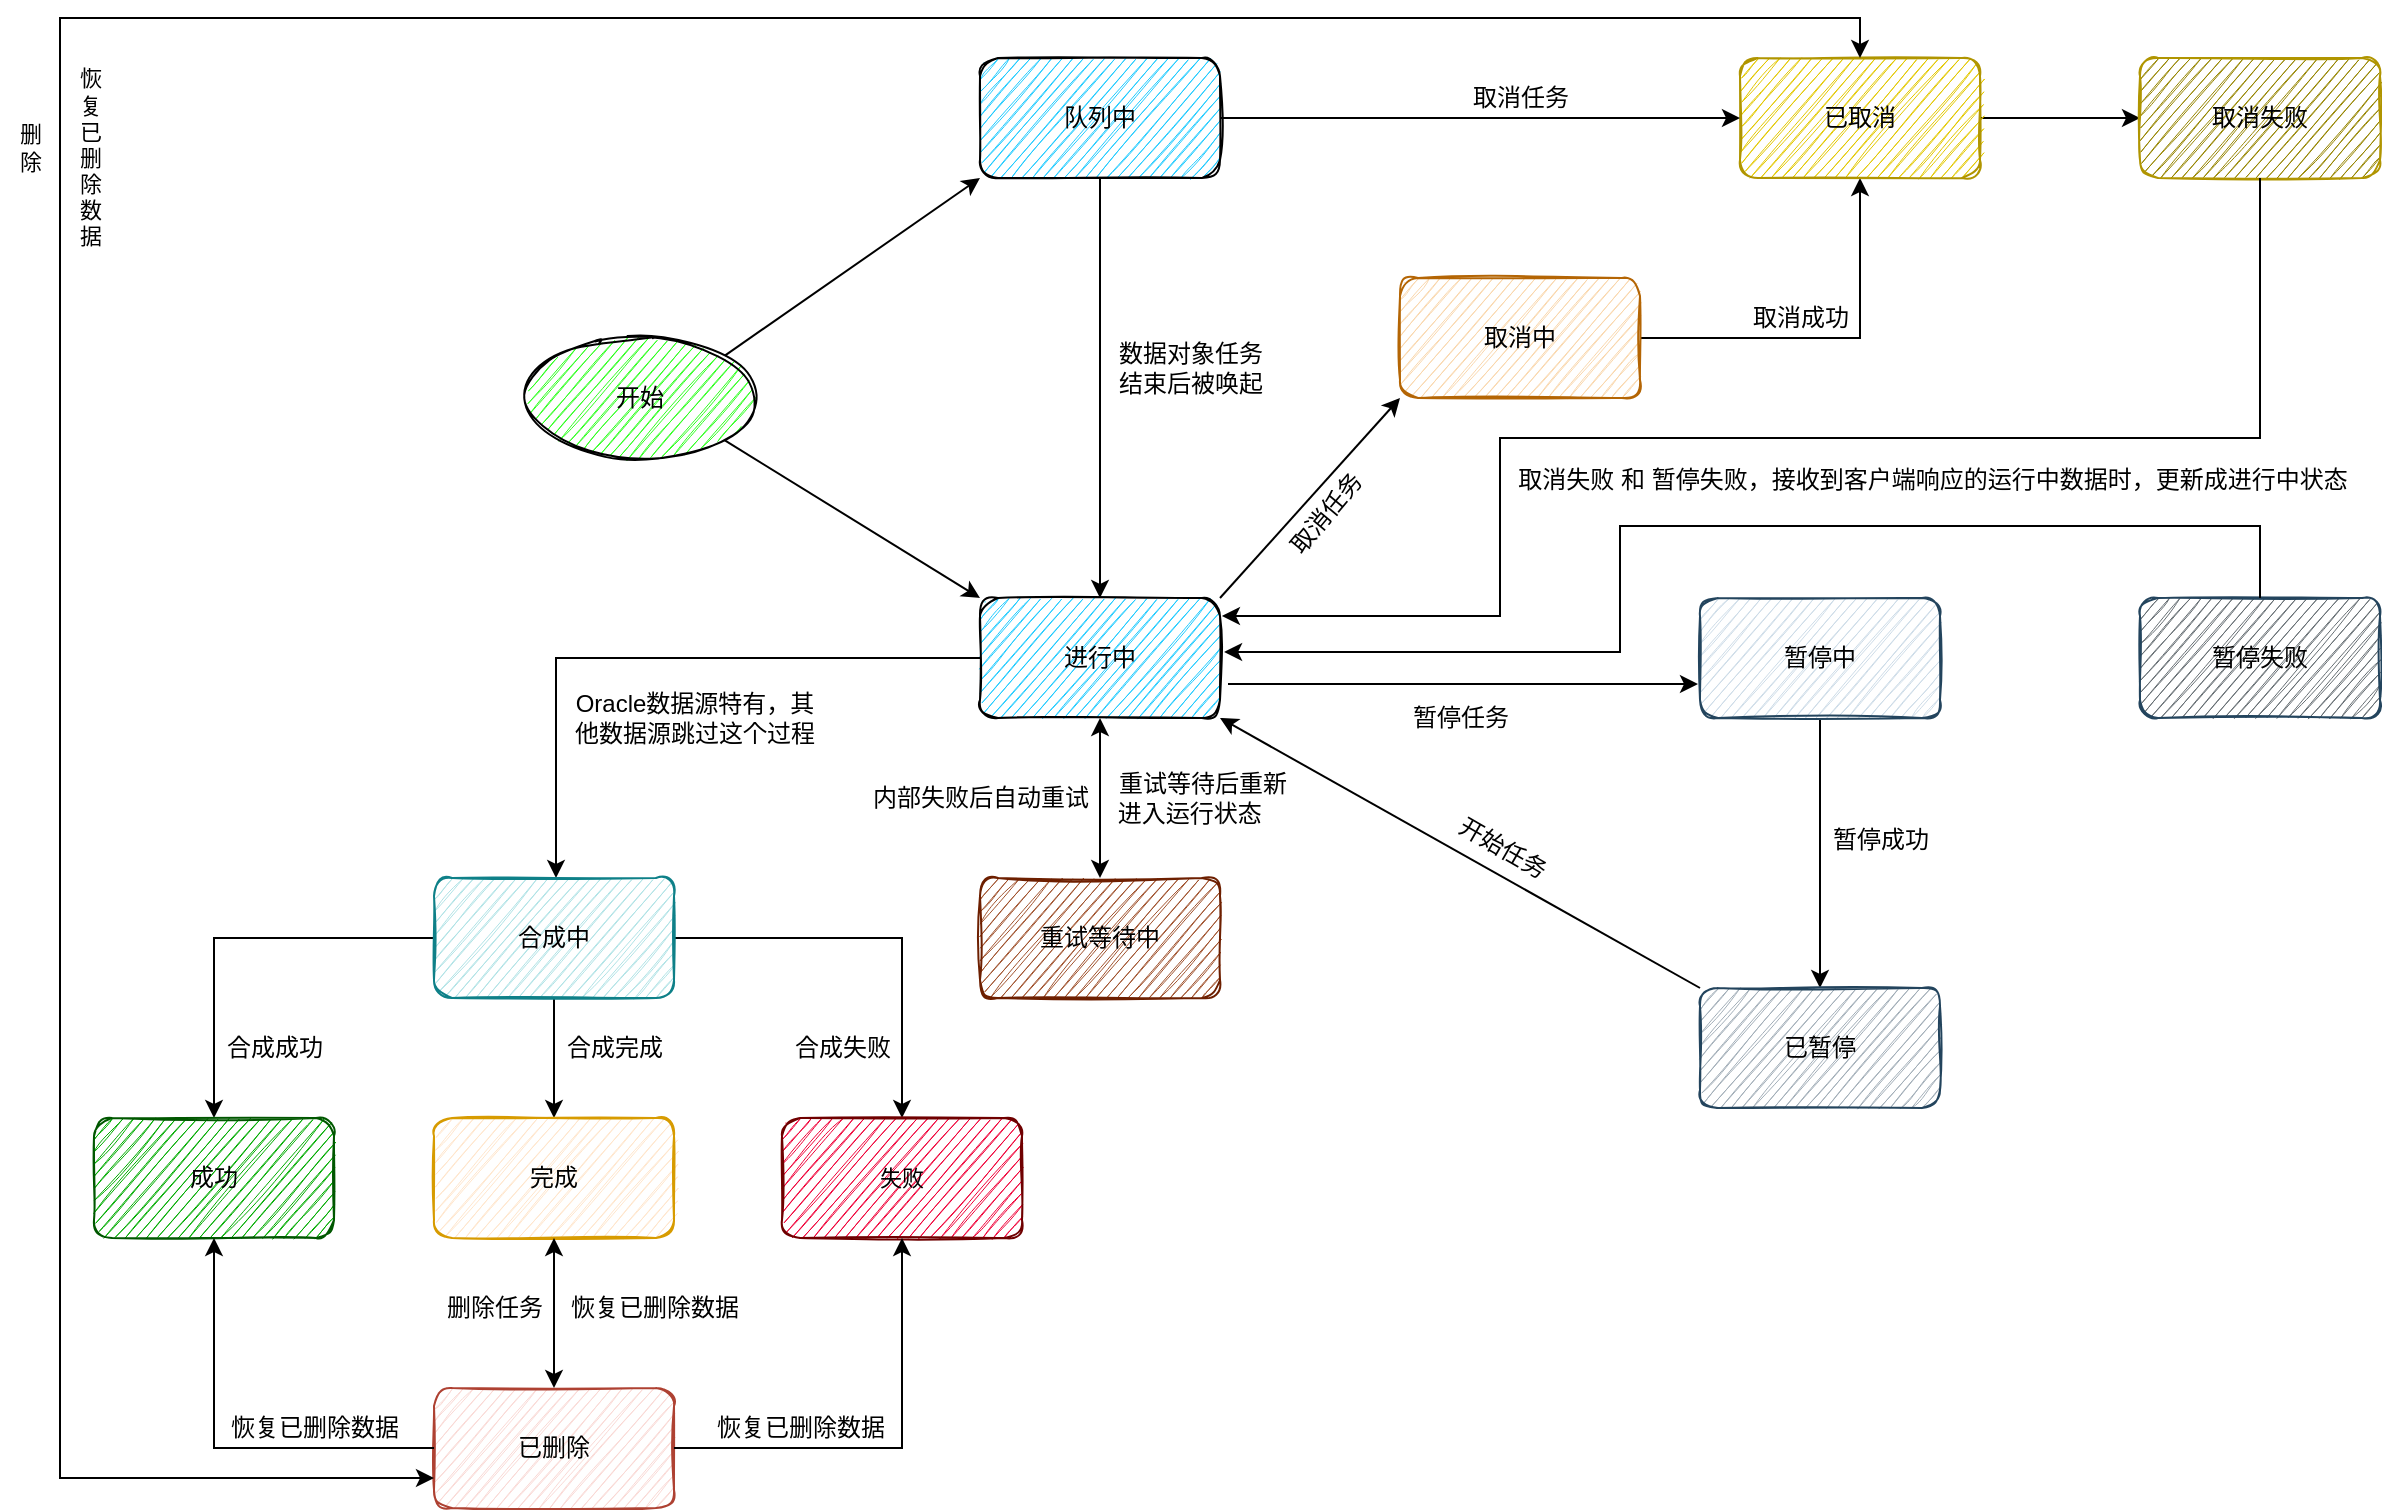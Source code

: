 <mxfile version="16.4.5" type="github">
  <diagram id="qINzFhqbTE6yxvJxC4iN" name="Page-1">
    <mxGraphModel dx="2249" dy="762" grid="1" gridSize="10" guides="1" tooltips="1" connect="1" arrows="1" fold="1" page="1" pageScale="1" pageWidth="827" pageHeight="1169" math="0" shadow="0">
      <root>
        <mxCell id="0" />
        <mxCell id="1" parent="0" />
        <mxCell id="IOZMn-XIOWkaTDg5bGpa-5" value="队列中" style="rounded=1;whiteSpace=wrap;html=1;sketch=1;fillColor=#1FCBFF;" parent="1" vertex="1">
          <mxGeometry x="180" y="90" width="120" height="60" as="geometry" />
        </mxCell>
        <mxCell id="IOZMn-XIOWkaTDg5bGpa-32" value="" style="edgeStyle=orthogonalEdgeStyle;rounded=0;orthogonalLoop=1;jettySize=auto;html=1;exitX=0;exitY=0.5;exitDx=0;exitDy=0;" parent="1" source="IOZMn-XIOWkaTDg5bGpa-6" target="IOZMn-XIOWkaTDg5bGpa-31" edge="1">
          <mxGeometry relative="1" as="geometry">
            <mxPoint x="33" y="410" as="sourcePoint" />
            <Array as="points">
              <mxPoint x="-32" y="390" />
            </Array>
          </mxGeometry>
        </mxCell>
        <mxCell id="IOZMn-XIOWkaTDg5bGpa-6" value="进行中" style="rounded=1;whiteSpace=wrap;html=1;sketch=1;fillColor=#1FCBFF;" parent="1" vertex="1">
          <mxGeometry x="180" y="360" width="120" height="60" as="geometry" />
        </mxCell>
        <mxCell id="IOZMn-XIOWkaTDg5bGpa-16" value="开始" style="ellipse;whiteSpace=wrap;html=1;rounded=1;sketch=1;fillColor=#2EFF1F;" parent="1" vertex="1">
          <mxGeometry x="-50" y="230" width="120" height="60" as="geometry" />
        </mxCell>
        <mxCell id="IOZMn-XIOWkaTDg5bGpa-20" value="" style="endArrow=classic;html=1;rounded=0;entryX=0;entryY=1;entryDx=0;entryDy=0;exitX=1;exitY=0;exitDx=0;exitDy=0;" parent="1" source="IOZMn-XIOWkaTDg5bGpa-16" target="IOZMn-XIOWkaTDg5bGpa-5" edge="1">
          <mxGeometry width="50" height="50" relative="1" as="geometry">
            <mxPoint x="130" y="230" as="sourcePoint" />
            <mxPoint x="180" y="180" as="targetPoint" />
          </mxGeometry>
        </mxCell>
        <mxCell id="IOZMn-XIOWkaTDg5bGpa-21" value="" style="endArrow=classic;html=1;rounded=0;exitX=1;exitY=1;exitDx=0;exitDy=0;entryX=0;entryY=0;entryDx=0;entryDy=0;" parent="1" source="IOZMn-XIOWkaTDg5bGpa-16" target="IOZMn-XIOWkaTDg5bGpa-6" edge="1">
          <mxGeometry width="50" height="50" relative="1" as="geometry">
            <mxPoint x="130" y="340" as="sourcePoint" />
            <mxPoint x="180" y="290" as="targetPoint" />
          </mxGeometry>
        </mxCell>
        <mxCell id="IOZMn-XIOWkaTDg5bGpa-28" value="" style="endArrow=classic;html=1;rounded=0;exitX=0.5;exitY=1;exitDx=0;exitDy=0;entryX=0.5;entryY=0;entryDx=0;entryDy=0;" parent="1" source="IOZMn-XIOWkaTDg5bGpa-5" target="IOZMn-XIOWkaTDg5bGpa-6" edge="1">
          <mxGeometry width="50" height="50" relative="1" as="geometry">
            <mxPoint x="270" y="420" as="sourcePoint" />
            <mxPoint x="330" y="370" as="targetPoint" />
          </mxGeometry>
        </mxCell>
        <mxCell id="IOZMn-XIOWkaTDg5bGpa-46" value="" style="edgeStyle=orthogonalEdgeStyle;rounded=0;orthogonalLoop=1;jettySize=auto;html=1;" parent="1" source="IOZMn-XIOWkaTDg5bGpa-31" target="IOZMn-XIOWkaTDg5bGpa-45" edge="1">
          <mxGeometry relative="1" as="geometry" />
        </mxCell>
        <mxCell id="IOZMn-XIOWkaTDg5bGpa-48" value="" style="edgeStyle=orthogonalEdgeStyle;rounded=0;orthogonalLoop=1;jettySize=auto;html=1;" parent="1" source="IOZMn-XIOWkaTDg5bGpa-31" target="IOZMn-XIOWkaTDg5bGpa-47" edge="1">
          <mxGeometry relative="1" as="geometry" />
        </mxCell>
        <mxCell id="IOZMn-XIOWkaTDg5bGpa-50" value="" style="edgeStyle=orthogonalEdgeStyle;rounded=0;orthogonalLoop=1;jettySize=auto;html=1;" parent="1" source="IOZMn-XIOWkaTDg5bGpa-31" target="IOZMn-XIOWkaTDg5bGpa-49" edge="1">
          <mxGeometry relative="1" as="geometry" />
        </mxCell>
        <mxCell id="IOZMn-XIOWkaTDg5bGpa-31" value="合成中" style="whiteSpace=wrap;html=1;fillColor=#b0e3e6;rounded=1;sketch=1;strokeColor=#0e8088;" parent="1" vertex="1">
          <mxGeometry x="-93" y="500" width="120" height="60" as="geometry" />
        </mxCell>
        <mxCell id="IOZMn-XIOWkaTDg5bGpa-39" value="" style="edgeStyle=orthogonalEdgeStyle;rounded=0;orthogonalLoop=1;jettySize=auto;html=1;" parent="1" source="IOZMn-XIOWkaTDg5bGpa-33" target="IOZMn-XIOWkaTDg5bGpa-38" edge="1">
          <mxGeometry relative="1" as="geometry" />
        </mxCell>
        <mxCell id="IOZMn-XIOWkaTDg5bGpa-33" value="取消中" style="whiteSpace=wrap;html=1;fillColor=#fad7ac;rounded=1;sketch=1;strokeColor=#b46504;" parent="1" vertex="1">
          <mxGeometry x="390" y="200" width="120" height="60" as="geometry" />
        </mxCell>
        <mxCell id="IOZMn-XIOWkaTDg5bGpa-35" value="取消任务" style="text;html=1;align=center;verticalAlign=middle;resizable=0;points=[];autosize=1;strokeColor=none;fillColor=none;" parent="1" vertex="1">
          <mxGeometry x="420" y="100" width="60" height="20" as="geometry" />
        </mxCell>
        <mxCell id="IOZMn-XIOWkaTDg5bGpa-36" value="" style="endArrow=classic;html=1;rounded=0;exitX=1;exitY=0;exitDx=0;exitDy=0;" parent="1" source="IOZMn-XIOWkaTDg5bGpa-6" edge="1">
          <mxGeometry width="50" height="50" relative="1" as="geometry">
            <mxPoint x="270" y="410" as="sourcePoint" />
            <mxPoint x="390" y="260" as="targetPoint" />
          </mxGeometry>
        </mxCell>
        <mxCell id="IOZMn-XIOWkaTDg5bGpa-37" value="取消任务" style="text;html=1;align=center;verticalAlign=middle;resizable=0;points=[];autosize=1;strokeColor=none;fillColor=none;rotation=-50;" parent="1" vertex="1">
          <mxGeometry x="323" y="308" width="60" height="20" as="geometry" />
        </mxCell>
        <mxCell id="IOZMn-XIOWkaTDg5bGpa-103" value="" style="edgeStyle=orthogonalEdgeStyle;rounded=0;orthogonalLoop=1;jettySize=auto;html=1;fontColor=#000000;" parent="1" source="IOZMn-XIOWkaTDg5bGpa-38" target="IOZMn-XIOWkaTDg5bGpa-102" edge="1">
          <mxGeometry relative="1" as="geometry" />
        </mxCell>
        <mxCell id="IOZMn-XIOWkaTDg5bGpa-38" value="已取消" style="whiteSpace=wrap;html=1;fillColor=#e3c800;strokeColor=#B09500;fontColor=#000000;rounded=1;sketch=1;" parent="1" vertex="1">
          <mxGeometry x="560" y="90" width="120" height="60" as="geometry" />
        </mxCell>
        <mxCell id="IOZMn-XIOWkaTDg5bGpa-40" value="取消成功" style="text;html=1;align=center;verticalAlign=middle;resizable=0;points=[];autosize=1;strokeColor=none;fillColor=none;" parent="1" vertex="1">
          <mxGeometry x="560" y="210" width="60" height="20" as="geometry" />
        </mxCell>
        <mxCell id="IOZMn-XIOWkaTDg5bGpa-41" value="&lt;span&gt;数据对象任务&lt;br&gt;结束后被唤起&lt;/span&gt;" style="text;html=1;align=center;verticalAlign=middle;resizable=0;points=[];autosize=1;strokeColor=none;fillColor=none;" parent="1" vertex="1">
          <mxGeometry x="240" y="230" width="90" height="30" as="geometry" />
        </mxCell>
        <mxCell id="IOZMn-XIOWkaTDg5bGpa-43" value="" style="endArrow=classic;html=1;rounded=0;entryX=0;entryY=0.5;entryDx=0;entryDy=0;exitX=1;exitY=0.5;exitDx=0;exitDy=0;" parent="1" source="IOZMn-XIOWkaTDg5bGpa-5" target="IOZMn-XIOWkaTDg5bGpa-38" edge="1">
          <mxGeometry width="50" height="50" relative="1" as="geometry">
            <mxPoint x="270" y="400" as="sourcePoint" />
            <mxPoint x="320" y="350" as="targetPoint" />
          </mxGeometry>
        </mxCell>
        <mxCell id="IOZMn-XIOWkaTDg5bGpa-44" value="Oracle数据源特有，其&lt;br&gt;他数据源跳过这个过程" style="text;html=1;align=center;verticalAlign=middle;resizable=0;points=[];autosize=1;strokeColor=none;fillColor=none;" parent="1" vertex="1">
          <mxGeometry x="-33" y="405" width="140" height="30" as="geometry" />
        </mxCell>
        <mxCell id="IOZMn-XIOWkaTDg5bGpa-45" value="&lt;font color=&quot;#000000&quot;&gt;成功&lt;/font&gt;" style="whiteSpace=wrap;html=1;fillColor=#00AB00;rounded=1;sketch=1;strokeColor=#005700;fontColor=#ffffff;" parent="1" vertex="1">
          <mxGeometry x="-263" y="620" width="120" height="60" as="geometry" />
        </mxCell>
        <mxCell id="IOZMn-XIOWkaTDg5bGpa-47" value="&lt;span&gt;	&lt;/span&gt;完成" style="whiteSpace=wrap;html=1;fillColor=#ffe6cc;rounded=1;sketch=1;strokeColor=#d79b00;" parent="1" vertex="1">
          <mxGeometry x="-93" y="620" width="120" height="60" as="geometry" />
        </mxCell>
        <mxCell id="IOZMn-XIOWkaTDg5bGpa-49" value="&lt;font color=&quot;#000000&quot; style=&quot;font-size: 11px&quot;&gt;失败&lt;/font&gt;" style="whiteSpace=wrap;html=1;fillColor=#F00037;rounded=1;sketch=1;fontColor=#ffffff;strokeColor=#6F0000;" parent="1" vertex="1">
          <mxGeometry x="81" y="620" width="120" height="60" as="geometry" />
        </mxCell>
        <mxCell id="IOZMn-XIOWkaTDg5bGpa-55" value="" style="edgeStyle=orthogonalEdgeStyle;rounded=0;orthogonalLoop=1;jettySize=auto;html=1;fontColor=#000000;" parent="1" source="IOZMn-XIOWkaTDg5bGpa-51" target="IOZMn-XIOWkaTDg5bGpa-54" edge="1">
          <mxGeometry relative="1" as="geometry" />
        </mxCell>
        <mxCell id="IOZMn-XIOWkaTDg5bGpa-51" value="&lt;span&gt;	&lt;/span&gt;暂停中" style="rounded=1;whiteSpace=wrap;html=1;sketch=1;fillColor=#CDDCE8;strokeColor=#23445d;" parent="1" vertex="1">
          <mxGeometry x="540" y="360" width="120" height="60" as="geometry" />
        </mxCell>
        <mxCell id="IOZMn-XIOWkaTDg5bGpa-54" value="已暂停" style="rounded=1;whiteSpace=wrap;html=1;sketch=1;fillColor=#A2AEB8;strokeColor=#23445d;gradientColor=none;" parent="1" vertex="1">
          <mxGeometry x="540" y="555" width="120" height="60" as="geometry" />
        </mxCell>
        <mxCell id="IOZMn-XIOWkaTDg5bGpa-61" value="" style="endArrow=classic;html=1;rounded=0;fontColor=#000000;entryX=0;entryY=0.717;entryDx=0;entryDy=0;entryPerimeter=0;" parent="1" edge="1">
          <mxGeometry width="50" height="50" relative="1" as="geometry">
            <mxPoint x="304" y="403" as="sourcePoint" />
            <mxPoint x="539" y="403.02" as="targetPoint" />
          </mxGeometry>
        </mxCell>
        <mxCell id="IOZMn-XIOWkaTDg5bGpa-62" value="" style="endArrow=classic;html=1;rounded=0;fontColor=#000000;entryX=1;entryY=1;entryDx=0;entryDy=0;exitX=0;exitY=0;exitDx=0;exitDy=0;" parent="1" source="IOZMn-XIOWkaTDg5bGpa-54" target="IOZMn-XIOWkaTDg5bGpa-6" edge="1">
          <mxGeometry width="50" height="50" relative="1" as="geometry">
            <mxPoint x="270" y="570" as="sourcePoint" />
            <mxPoint x="320" y="520" as="targetPoint" />
          </mxGeometry>
        </mxCell>
        <mxCell id="IOZMn-XIOWkaTDg5bGpa-65" value="暂停成功" style="text;html=1;align=center;verticalAlign=middle;resizable=0;points=[];autosize=1;strokeColor=none;fillColor=none;fontColor=#000000;" parent="1" vertex="1">
          <mxGeometry x="600" y="471" width="60" height="20" as="geometry" />
        </mxCell>
        <mxCell id="IOZMn-XIOWkaTDg5bGpa-66" value="开始任务" style="text;html=1;align=center;verticalAlign=middle;resizable=0;points=[];autosize=1;strokeColor=none;fillColor=none;fontColor=#000000;rotation=30;" parent="1" vertex="1">
          <mxGeometry x="411" y="475" width="60" height="20" as="geometry" />
        </mxCell>
        <mxCell id="IOZMn-XIOWkaTDg5bGpa-67" value="已删除" style="whiteSpace=wrap;html=1;fillColor=#fad9d5;rounded=1;sketch=1;strokeColor=#ae4132;" parent="1" vertex="1">
          <mxGeometry x="-93" y="755" width="120" height="60" as="geometry" />
        </mxCell>
        <mxCell id="IOZMn-XIOWkaTDg5bGpa-69" value="" style="endArrow=classic;html=1;rounded=0;fontColor=#000000;exitX=1;exitY=0.5;exitDx=0;exitDy=0;entryX=0.5;entryY=1;entryDx=0;entryDy=0;" parent="1" source="IOZMn-XIOWkaTDg5bGpa-67" target="IOZMn-XIOWkaTDg5bGpa-49" edge="1">
          <mxGeometry width="50" height="50" relative="1" as="geometry">
            <mxPoint x="87" y="840" as="sourcePoint" />
            <mxPoint x="147" y="798" as="targetPoint" />
            <Array as="points">
              <mxPoint x="141" y="785" />
            </Array>
          </mxGeometry>
        </mxCell>
        <mxCell id="IOZMn-XIOWkaTDg5bGpa-70" value="" style="endArrow=classic;html=1;rounded=0;fontColor=#000000;entryX=0.5;entryY=1;entryDx=0;entryDy=0;exitX=0;exitY=0.5;exitDx=0;exitDy=0;" parent="1" source="IOZMn-XIOWkaTDg5bGpa-67" target="IOZMn-XIOWkaTDg5bGpa-45" edge="1">
          <mxGeometry width="50" height="50" relative="1" as="geometry">
            <mxPoint x="-203" y="780" as="sourcePoint" />
            <mxPoint x="-173" y="690" as="targetPoint" />
            <Array as="points">
              <mxPoint x="-203" y="785" />
            </Array>
          </mxGeometry>
        </mxCell>
        <mxCell id="IOZMn-XIOWkaTDg5bGpa-71" value="恢复已删除数据" style="text;html=1;align=center;verticalAlign=middle;resizable=0;points=[];autosize=1;strokeColor=none;fillColor=none;fontColor=#000000;" parent="1" vertex="1">
          <mxGeometry x="40" y="765" width="100" height="20" as="geometry" />
        </mxCell>
        <mxCell id="IOZMn-XIOWkaTDg5bGpa-72" value="恢复已删除数据" style="text;html=1;align=center;verticalAlign=middle;resizable=0;points=[];autosize=1;strokeColor=none;fillColor=none;fontColor=#000000;" parent="1" vertex="1">
          <mxGeometry x="-203" y="765" width="100" height="20" as="geometry" />
        </mxCell>
        <mxCell id="IOZMn-XIOWkaTDg5bGpa-73" value="" style="endArrow=classic;startArrow=classic;html=1;rounded=0;fontColor=#000000;entryX=0.5;entryY=1;entryDx=0;entryDy=0;exitX=0.5;exitY=0;exitDx=0;exitDy=0;" parent="1" source="IOZMn-XIOWkaTDg5bGpa-67" target="IOZMn-XIOWkaTDg5bGpa-47" edge="1">
          <mxGeometry width="50" height="50" relative="1" as="geometry">
            <mxPoint x="-53" y="750" as="sourcePoint" />
            <mxPoint x="-3" y="700" as="targetPoint" />
          </mxGeometry>
        </mxCell>
        <mxCell id="IOZMn-XIOWkaTDg5bGpa-74" value="删除任务" style="text;html=1;align=center;verticalAlign=middle;resizable=0;points=[];autosize=1;strokeColor=none;fillColor=none;fontColor=#000000;" parent="1" vertex="1">
          <mxGeometry x="-93" y="705" width="60" height="20" as="geometry" />
        </mxCell>
        <mxCell id="IOZMn-XIOWkaTDg5bGpa-75" value="恢复已删除数据" style="text;html=1;align=center;verticalAlign=middle;resizable=0;points=[];autosize=1;strokeColor=none;fillColor=none;fontColor=#000000;" parent="1" vertex="1">
          <mxGeometry x="-33" y="705" width="100" height="20" as="geometry" />
        </mxCell>
        <mxCell id="IOZMn-XIOWkaTDg5bGpa-79" value="暂停任务" style="text;html=1;align=center;verticalAlign=middle;resizable=0;points=[];autosize=1;strokeColor=none;fillColor=none;fontColor=#000000;rotation=0;" parent="1" vertex="1">
          <mxGeometry x="390" y="410" width="60" height="20" as="geometry" />
        </mxCell>
        <mxCell id="IOZMn-XIOWkaTDg5bGpa-81" value="合成失败" style="text;html=1;align=center;verticalAlign=middle;resizable=0;points=[];autosize=1;strokeColor=none;fillColor=none;fontColor=#000000;" parent="1" vertex="1">
          <mxGeometry x="81" y="575" width="60" height="20" as="geometry" />
        </mxCell>
        <mxCell id="IOZMn-XIOWkaTDg5bGpa-83" value="合成成功" style="text;html=1;align=center;verticalAlign=middle;resizable=0;points=[];autosize=1;strokeColor=none;fillColor=none;fontColor=#000000;" parent="1" vertex="1">
          <mxGeometry x="-203" y="575" width="60" height="20" as="geometry" />
        </mxCell>
        <mxCell id="IOZMn-XIOWkaTDg5bGpa-84" value="合成完成" style="text;html=1;align=center;verticalAlign=middle;resizable=0;points=[];autosize=1;strokeColor=none;fillColor=none;fontColor=#000000;" parent="1" vertex="1">
          <mxGeometry x="-33" y="575" width="60" height="20" as="geometry" />
        </mxCell>
        <mxCell id="IOZMn-XIOWkaTDg5bGpa-87" value="&lt;font color=&quot;#000000&quot;&gt;重试等待中&lt;/font&gt;" style="rounded=1;whiteSpace=wrap;html=1;sketch=1;fillColor=#a0522d;fontColor=#ffffff;strokeColor=#6D1F00;" parent="1" vertex="1">
          <mxGeometry x="180" y="500" width="120" height="60" as="geometry" />
        </mxCell>
        <mxCell id="IOZMn-XIOWkaTDg5bGpa-92" value="" style="endArrow=classic;startArrow=classic;html=1;rounded=0;fontColor=#000000;entryX=0.5;entryY=1;entryDx=0;entryDy=0;exitX=0.5;exitY=0;exitDx=0;exitDy=0;" parent="1" source="IOZMn-XIOWkaTDg5bGpa-87" target="IOZMn-XIOWkaTDg5bGpa-6" edge="1">
          <mxGeometry width="50" height="50" relative="1" as="geometry">
            <mxPoint x="220" y="480" as="sourcePoint" />
            <mxPoint x="270" y="430" as="targetPoint" />
          </mxGeometry>
        </mxCell>
        <mxCell id="IOZMn-XIOWkaTDg5bGpa-93" value="内部失败后自动重试" style="text;html=1;align=center;verticalAlign=middle;resizable=0;points=[];autosize=1;strokeColor=none;fillColor=none;fontColor=#000000;" parent="1" vertex="1">
          <mxGeometry x="120" y="450" width="120" height="20" as="geometry" />
        </mxCell>
        <mxCell id="IOZMn-XIOWkaTDg5bGpa-94" value="重试等待后重新&lt;br&gt;进入运行状态&amp;nbsp; &amp;nbsp;&amp;nbsp;" style="text;html=1;align=center;verticalAlign=middle;resizable=0;points=[];autosize=1;strokeColor=none;fillColor=none;fontColor=#000000;" parent="1" vertex="1">
          <mxGeometry x="241" y="445" width="100" height="30" as="geometry" />
        </mxCell>
        <mxCell id="IOZMn-XIOWkaTDg5bGpa-95" value="暂停失败" style="rounded=1;whiteSpace=wrap;html=1;sketch=1;fillColor=#666E73;strokeColor=#23445d;" parent="1" vertex="1">
          <mxGeometry x="760" y="360" width="120" height="60" as="geometry" />
        </mxCell>
        <mxCell id="IOZMn-XIOWkaTDg5bGpa-102" value="取消失败" style="whiteSpace=wrap;html=1;fillColor=#968500;strokeColor=#B09500;fontColor=#000000;rounded=1;sketch=1;" parent="1" vertex="1">
          <mxGeometry x="760" y="90" width="120" height="60" as="geometry" />
        </mxCell>
        <mxCell id="IOZMn-XIOWkaTDg5bGpa-104" value="" style="endArrow=classic;html=1;rounded=0;fontColor=#000000;exitX=0.5;exitY=1;exitDx=0;exitDy=0;entryX=1.008;entryY=0.15;entryDx=0;entryDy=0;entryPerimeter=0;" parent="1" source="IOZMn-XIOWkaTDg5bGpa-102" target="IOZMn-XIOWkaTDg5bGpa-6" edge="1">
          <mxGeometry width="50" height="50" relative="1" as="geometry">
            <mxPoint x="270" y="390" as="sourcePoint" />
            <mxPoint x="410" y="360" as="targetPoint" />
            <Array as="points">
              <mxPoint x="820" y="280" />
              <mxPoint x="440" y="280" />
              <mxPoint x="440" y="369" />
            </Array>
          </mxGeometry>
        </mxCell>
        <mxCell id="IOZMn-XIOWkaTDg5bGpa-105" value="" style="endArrow=classic;html=1;rounded=0;fontColor=#000000;exitX=0.5;exitY=0;exitDx=0;exitDy=0;entryX=1.017;entryY=0.383;entryDx=0;entryDy=0;entryPerimeter=0;" parent="1" source="IOZMn-XIOWkaTDg5bGpa-95" edge="1">
          <mxGeometry width="50" height="50" relative="1" as="geometry">
            <mxPoint x="828.04" y="364" as="sourcePoint" />
            <mxPoint x="302.04" y="386.98" as="targetPoint" />
            <Array as="points">
              <mxPoint x="820" y="324" />
              <mxPoint x="560" y="324" />
              <mxPoint x="500" y="324" />
              <mxPoint x="500" y="387" />
            </Array>
          </mxGeometry>
        </mxCell>
        <mxCell id="IOZMn-XIOWkaTDg5bGpa-106" value="取消失败 和 暂停失败，接收到客户端响应的运行中数据时，更新成进行中状态" style="text;html=1;align=center;verticalAlign=middle;resizable=0;points=[];autosize=1;strokeColor=none;fillColor=none;fontColor=#000000;" parent="1" vertex="1">
          <mxGeometry x="441" y="291" width="430" height="20" as="geometry" />
        </mxCell>
        <mxCell id="9bKIB16dmIjozaFGU-jZ-5" value="" style="endArrow=classic;startArrow=classic;html=1;rounded=0;fontSize=11;fontColor=#CC0066;entryX=0.5;entryY=0;entryDx=0;entryDy=0;exitX=0;exitY=0.75;exitDx=0;exitDy=0;" edge="1" parent="1" source="IOZMn-XIOWkaTDg5bGpa-67" target="IOZMn-XIOWkaTDg5bGpa-38">
          <mxGeometry width="50" height="50" relative="1" as="geometry">
            <mxPoint x="-250" y="800" as="sourcePoint" />
            <mxPoint x="620" y="60" as="targetPoint" />
            <Array as="points">
              <mxPoint x="-280" y="800" />
              <mxPoint x="-280" y="70" />
              <mxPoint x="620" y="70" />
            </Array>
          </mxGeometry>
        </mxCell>
        <mxCell id="9bKIB16dmIjozaFGU-jZ-9" value="&lt;font color=&quot;#000000&quot;&gt;恢&lt;br&gt;复&lt;br&gt;已&lt;br&gt;删&lt;br&gt;除&lt;br&gt;数&lt;br&gt;据&lt;/font&gt;" style="text;html=1;align=center;verticalAlign=middle;resizable=0;points=[];autosize=1;strokeColor=none;fillColor=none;fontSize=11;fontColor=#CC0066;" vertex="1" parent="1">
          <mxGeometry x="-280" y="90" width="30" height="100" as="geometry" />
        </mxCell>
        <mxCell id="9bKIB16dmIjozaFGU-jZ-10" value="&lt;font color=&quot;#000000&quot;&gt;删&lt;br&gt;除&lt;/font&gt;" style="text;html=1;align=center;verticalAlign=middle;resizable=0;points=[];autosize=1;strokeColor=none;fillColor=none;fontSize=11;fontColor=#CC0066;" vertex="1" parent="1">
          <mxGeometry x="-310" y="120" width="30" height="30" as="geometry" />
        </mxCell>
      </root>
    </mxGraphModel>
  </diagram>
</mxfile>
